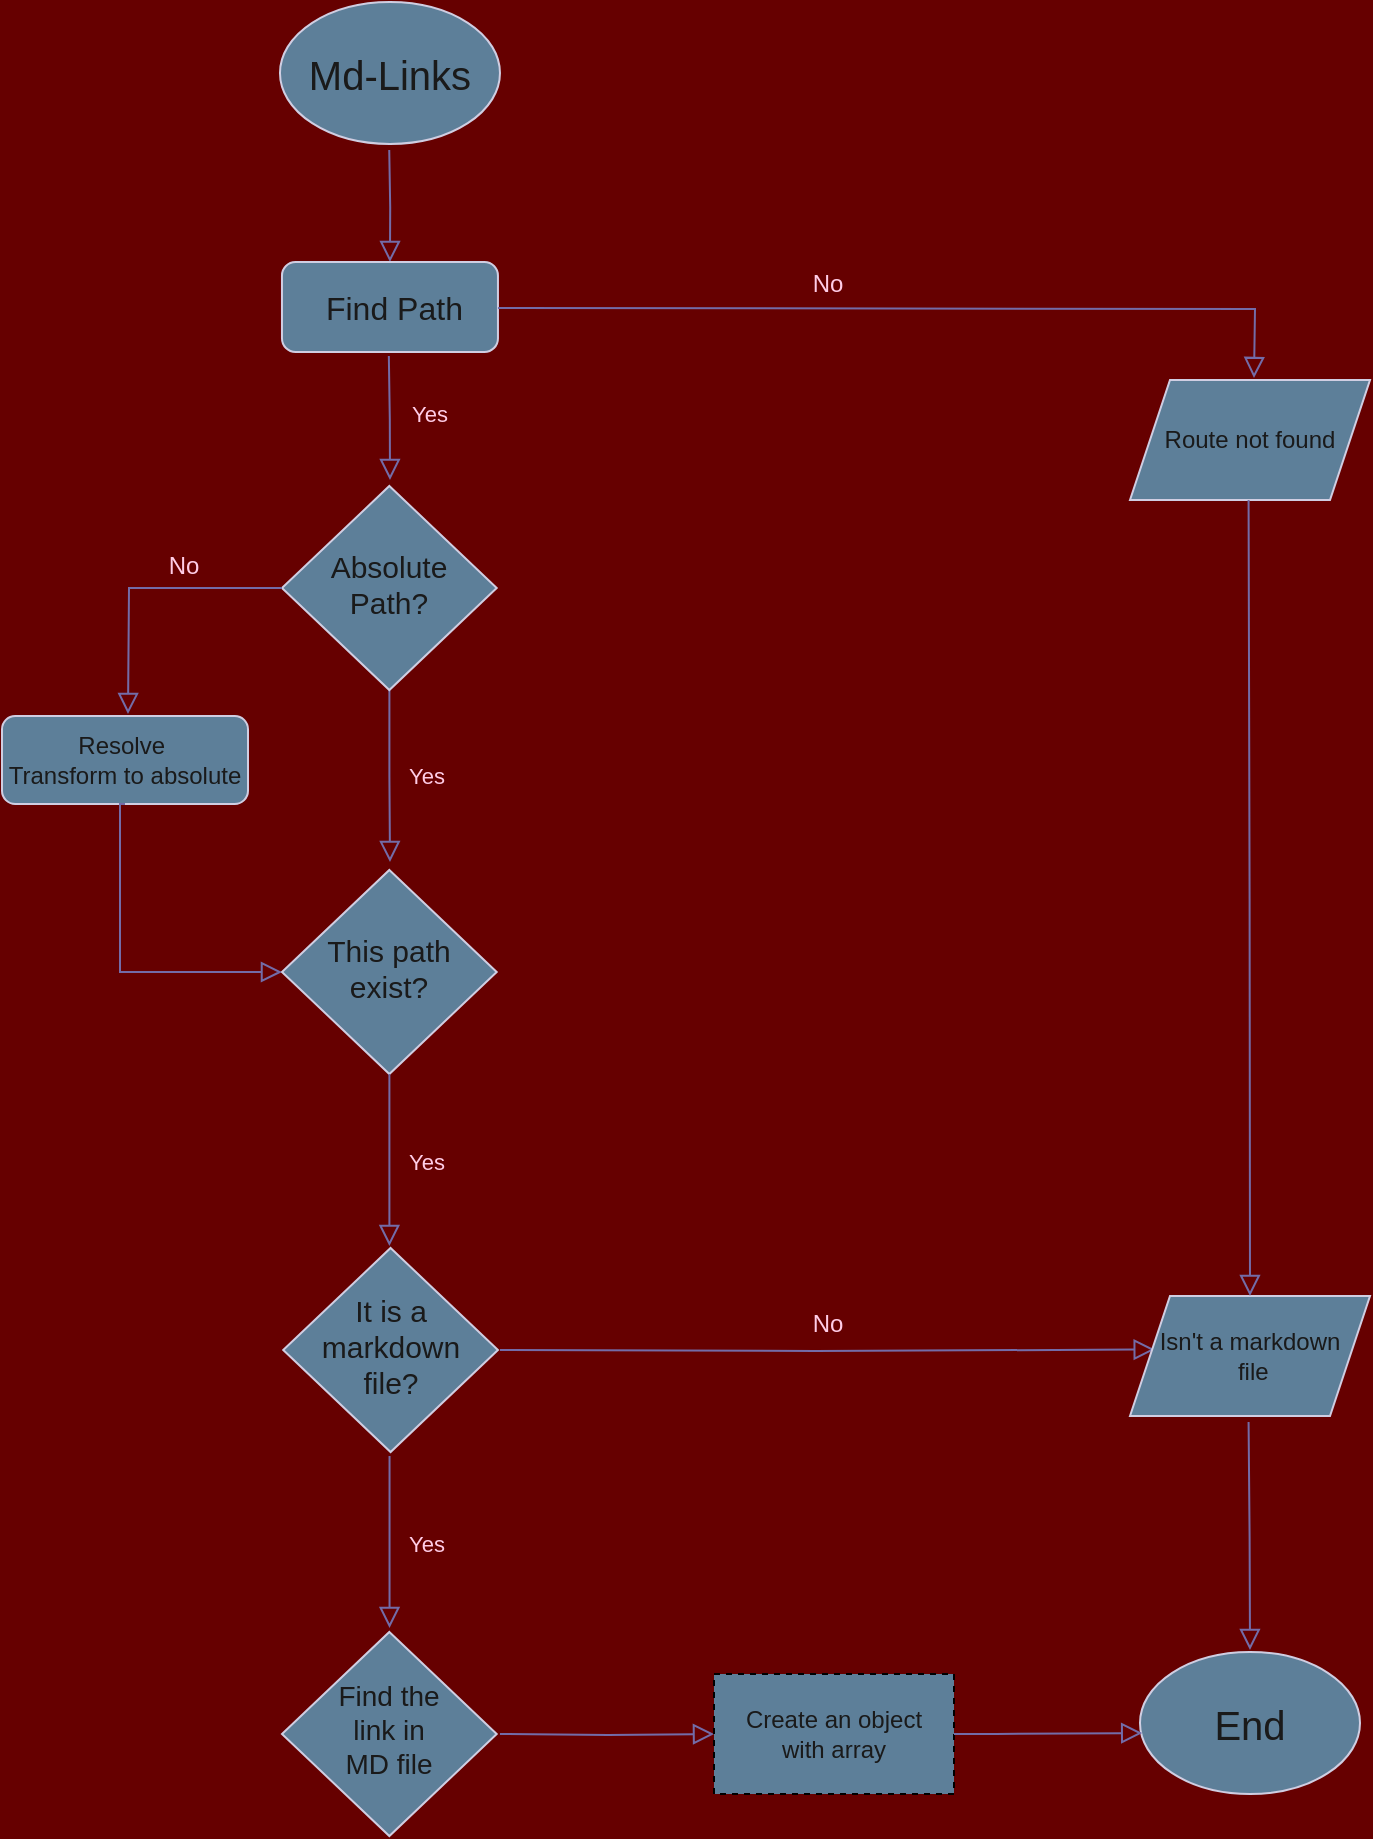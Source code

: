 <mxfile version="22.0.4" type="github">
  <diagram id="C5RBs43oDa-KdzZeNtuy" name="Page-1">
    <mxGraphModel dx="1760" dy="876" grid="0" gridSize="10" guides="1" tooltips="1" connect="1" arrows="1" fold="1" page="1" pageScale="1" pageWidth="827" pageHeight="1169" background="#660000" math="0" shadow="0">
      <root>
        <mxCell id="WIyWlLk6GJQsqaUBKTNV-0" />
        <mxCell id="WIyWlLk6GJQsqaUBKTNV-1" parent="WIyWlLk6GJQsqaUBKTNV-0" />
        <mxCell id="WIyWlLk6GJQsqaUBKTNV-2" value="" style="rounded=0;html=1;jettySize=auto;orthogonalLoop=1;fontSize=11;endArrow=block;endFill=0;endSize=8;strokeWidth=1;shadow=0;labelBackgroundColor=none;edgeStyle=orthogonalEdgeStyle;fontColor=default;strokeColor=#736CA8;entryX=0.5;entryY=0;entryDx=0;entryDy=0;" parent="WIyWlLk6GJQsqaUBKTNV-1" target="0tFp6B8CB-egg3uorCXA-3" edge="1">
          <mxGeometry relative="1" as="geometry">
            <mxPoint x="219.62" y="87" as="sourcePoint" />
            <mxPoint x="220" y="135" as="targetPoint" />
          </mxGeometry>
        </mxCell>
        <mxCell id="WIyWlLk6GJQsqaUBKTNV-8" value="&lt;font color=&quot;#ffcce6&quot;&gt;Yes&lt;/font&gt;" style="rounded=0;html=1;jettySize=auto;orthogonalLoop=1;fontSize=11;endArrow=block;endFill=0;endSize=8;strokeWidth=1;shadow=0;labelBackgroundColor=none;edgeStyle=orthogonalEdgeStyle;fontColor=default;strokeColor=#736CA8;" parent="WIyWlLk6GJQsqaUBKTNV-1" source="WIyWlLk6GJQsqaUBKTNV-10" edge="1">
          <mxGeometry x="0.01" y="18" relative="1" as="geometry">
            <mxPoint as="offset" />
            <mxPoint x="220" y="443" as="targetPoint" />
          </mxGeometry>
        </mxCell>
        <mxCell id="WIyWlLk6GJQsqaUBKTNV-10" value="Absolute Path?" style="rhombus;whiteSpace=wrap;html=1;shadow=0;fontFamily=Helvetica;fontSize=15;align=center;strokeWidth=1;spacing=6;spacingTop=-4;labelBackgroundColor=none;fillColor=#5D7F99;strokeColor=#D0CEE2;fontColor=#1A1A1A;" parent="WIyWlLk6GJQsqaUBKTNV-1" vertex="1">
          <mxGeometry x="165.99" y="255" width="107.37" height="102" as="geometry" />
        </mxCell>
        <mxCell id="0tFp6B8CB-egg3uorCXA-2" value="&lt;font style=&quot;font-size: 20px;&quot;&gt;Md-Links&lt;/font&gt;" style="ellipse;whiteSpace=wrap;html=1;strokeColor=#D0CEE2;fontColor=#1A1A1A;fillColor=#5D7F99;" vertex="1" parent="WIyWlLk6GJQsqaUBKTNV-1">
          <mxGeometry x="164.99" y="13" width="110" height="71" as="geometry" />
        </mxCell>
        <mxCell id="0tFp6B8CB-egg3uorCXA-3" value="&amp;nbsp;Find Path" style="rounded=1;whiteSpace=wrap;html=1;strokeColor=#D0CEE2;fontColor=#1A1A1A;fillColor=#5D7F99;fontSize=16;" vertex="1" parent="WIyWlLk6GJQsqaUBKTNV-1">
          <mxGeometry x="165.99" y="143" width="107.99" height="45" as="geometry" />
        </mxCell>
        <mxCell id="0tFp6B8CB-egg3uorCXA-6" value="" style="rounded=0;html=1;jettySize=auto;orthogonalLoop=1;fontSize=11;endArrow=block;endFill=0;endSize=8;strokeWidth=1;shadow=0;labelBackgroundColor=none;edgeStyle=orthogonalEdgeStyle;fontColor=default;strokeColor=#736CA8;" edge="1" parent="WIyWlLk6GJQsqaUBKTNV-1">
          <mxGeometry relative="1" as="geometry">
            <mxPoint x="219.42" y="190" as="sourcePoint" />
            <mxPoint x="220" y="252" as="targetPoint" />
          </mxGeometry>
        </mxCell>
        <mxCell id="0tFp6B8CB-egg3uorCXA-8" value="" style="rounded=0;html=1;jettySize=auto;orthogonalLoop=1;fontSize=11;endArrow=block;endFill=0;endSize=8;strokeWidth=1;shadow=0;labelBackgroundColor=none;edgeStyle=orthogonalEdgeStyle;fontColor=default;strokeColor=#736CA8;exitX=0;exitY=0.5;exitDx=0;exitDy=0;" edge="1" parent="WIyWlLk6GJQsqaUBKTNV-1" source="WIyWlLk6GJQsqaUBKTNV-10">
          <mxGeometry relative="1" as="geometry">
            <mxPoint x="274.99" y="306" as="sourcePoint" />
            <mxPoint x="89" y="369" as="targetPoint" />
          </mxGeometry>
        </mxCell>
        <mxCell id="0tFp6B8CB-egg3uorCXA-10" value="&lt;font color=&quot;#ffcce6&quot;&gt;No&lt;/font&gt;" style="text;strokeColor=none;align=center;fillColor=none;html=1;verticalAlign=middle;whiteSpace=wrap;rounded=0;fontColor=#1A1A1A;" vertex="1" parent="WIyWlLk6GJQsqaUBKTNV-1">
          <mxGeometry x="97" y="284" width="40" height="21" as="geometry" />
        </mxCell>
        <mxCell id="0tFp6B8CB-egg3uorCXA-13" value="Resolve&amp;nbsp;&lt;br&gt;Transform to absolute" style="rounded=1;whiteSpace=wrap;html=1;strokeColor=#D0CEE2;fontColor=#1A1A1A;fillColor=#5D7F99;" vertex="1" parent="WIyWlLk6GJQsqaUBKTNV-1">
          <mxGeometry x="26.0" y="370" width="123" height="44" as="geometry" />
        </mxCell>
        <mxCell id="0tFp6B8CB-egg3uorCXA-19" value="" style="rounded=0;html=1;jettySize=auto;orthogonalLoop=1;fontSize=11;endArrow=block;endFill=0;endSize=8;strokeWidth=1;shadow=0;labelBackgroundColor=none;edgeStyle=orthogonalEdgeStyle;fontColor=default;strokeColor=#736CA8;exitX=0.5;exitY=1;exitDx=0;exitDy=0;entryX=0;entryY=0.5;entryDx=0;entryDy=0;" edge="1" parent="WIyWlLk6GJQsqaUBKTNV-1" source="0tFp6B8CB-egg3uorCXA-13" target="0tFp6B8CB-egg3uorCXA-20">
          <mxGeometry x="-0.004" y="-22" relative="1" as="geometry">
            <mxPoint as="offset" />
            <mxPoint x="345.63" y="411" as="sourcePoint" />
            <mxPoint x="85" y="507" as="targetPoint" />
            <Array as="points">
              <mxPoint x="85" y="414" />
              <mxPoint x="85" y="498" />
            </Array>
          </mxGeometry>
        </mxCell>
        <mxCell id="0tFp6B8CB-egg3uorCXA-20" value="This path exist?" style="rhombus;whiteSpace=wrap;html=1;shadow=0;fontFamily=Helvetica;fontSize=15;align=center;strokeWidth=1;spacing=6;spacingTop=-4;labelBackgroundColor=none;fillColor=#5D7F99;strokeColor=#D0CEE2;fontColor=#1A1A1A;" vertex="1" parent="WIyWlLk6GJQsqaUBKTNV-1">
          <mxGeometry x="165.99" y="447" width="107.37" height="102" as="geometry" />
        </mxCell>
        <mxCell id="0tFp6B8CB-egg3uorCXA-21" value="&lt;font color=&quot;#ffcce6&quot;&gt;Yes&lt;/font&gt;" style="rounded=0;html=1;jettySize=auto;orthogonalLoop=1;fontSize=11;endArrow=block;endFill=0;endSize=8;strokeWidth=1;shadow=0;labelBackgroundColor=none;edgeStyle=orthogonalEdgeStyle;fontColor=default;strokeColor=#736CA8;" edge="1" parent="WIyWlLk6GJQsqaUBKTNV-1">
          <mxGeometry x="0.01" y="18" relative="1" as="geometry">
            <mxPoint as="offset" />
            <mxPoint x="219.7" y="549" as="sourcePoint" />
            <mxPoint x="219.7" y="635" as="targetPoint" />
          </mxGeometry>
        </mxCell>
        <mxCell id="0tFp6B8CB-egg3uorCXA-22" value="It is a markdown file?" style="rhombus;whiteSpace=wrap;html=1;shadow=0;fontFamily=Helvetica;fontSize=15;align=center;strokeWidth=1;spacing=6;spacingTop=-4;labelBackgroundColor=none;fillColor=#5D7F99;strokeColor=#D0CEE2;fontColor=#1A1A1A;" vertex="1" parent="WIyWlLk6GJQsqaUBKTNV-1">
          <mxGeometry x="166.61" y="636" width="107.37" height="102" as="geometry" />
        </mxCell>
        <mxCell id="0tFp6B8CB-egg3uorCXA-23" value="&lt;font color=&quot;#ffcce6&quot;&gt;Yes&lt;/font&gt;" style="rounded=0;html=1;jettySize=auto;orthogonalLoop=1;fontSize=11;endArrow=block;endFill=0;endSize=8;strokeWidth=1;shadow=0;labelBackgroundColor=none;edgeStyle=orthogonalEdgeStyle;fontColor=default;strokeColor=#736CA8;" edge="1" parent="WIyWlLk6GJQsqaUBKTNV-1">
          <mxGeometry x="0.01" y="18" relative="1" as="geometry">
            <mxPoint as="offset" />
            <mxPoint x="219.77" y="740" as="sourcePoint" />
            <mxPoint x="219.77" y="826" as="targetPoint" />
          </mxGeometry>
        </mxCell>
        <mxCell id="0tFp6B8CB-egg3uorCXA-24" value="Find the &lt;br style=&quot;font-size: 14px;&quot;&gt;link in &lt;br style=&quot;font-size: 14px;&quot;&gt;MD file" style="rhombus;whiteSpace=wrap;html=1;shadow=0;fontFamily=Helvetica;fontSize=14;align=center;strokeWidth=1;spacing=6;spacingTop=-4;labelBackgroundColor=none;fillColor=#5D7F99;strokeColor=#D0CEE2;fontColor=#1A1A1A;" vertex="1" parent="WIyWlLk6GJQsqaUBKTNV-1">
          <mxGeometry x="165.99" y="828" width="107.37" height="102" as="geometry" />
        </mxCell>
        <mxCell id="0tFp6B8CB-egg3uorCXA-25" value="" style="rounded=0;html=1;jettySize=auto;orthogonalLoop=1;fontSize=11;endArrow=block;endFill=0;endSize=8;strokeWidth=1;shadow=0;labelBackgroundColor=none;edgeStyle=orthogonalEdgeStyle;fontColor=default;strokeColor=#736CA8;entryX=0;entryY=0.5;entryDx=0;entryDy=0;" edge="1" parent="WIyWlLk6GJQsqaUBKTNV-1" target="0tFp6B8CB-egg3uorCXA-27">
          <mxGeometry x="-0.386" y="24" relative="1" as="geometry">
            <mxPoint as="offset" />
            <mxPoint x="274.99" y="879" as="sourcePoint" />
            <mxPoint x="339" y="879" as="targetPoint" />
            <Array as="points" />
          </mxGeometry>
        </mxCell>
        <mxCell id="0tFp6B8CB-egg3uorCXA-27" value="Create an object &lt;br&gt;with array" style="rounded=0;whiteSpace=wrap;html=1;strokeColor=#000000;fontColor=#1A1A1A;fillColor=#5D7F99;labelBorderColor=none;dashed=1;" vertex="1" parent="WIyWlLk6GJQsqaUBKTNV-1">
          <mxGeometry x="382" y="849" width="120" height="60" as="geometry" />
        </mxCell>
        <mxCell id="0tFp6B8CB-egg3uorCXA-29" value="&lt;font color=&quot;#ffcce6&quot; style=&quot;font-size: 11px;&quot;&gt;Yes&lt;/font&gt;" style="text;strokeColor=none;align=center;fillColor=none;html=1;verticalAlign=middle;whiteSpace=wrap;rounded=0;fontColor=#1A1A1A;fontSize=11;" vertex="1" parent="WIyWlLk6GJQsqaUBKTNV-1">
          <mxGeometry x="220" y="208" width="40" height="21" as="geometry" />
        </mxCell>
        <mxCell id="0tFp6B8CB-egg3uorCXA-31" value="" style="rounded=0;html=1;jettySize=auto;orthogonalLoop=1;fontSize=11;endArrow=block;endFill=0;endSize=8;strokeWidth=1;shadow=0;labelBackgroundColor=none;edgeStyle=orthogonalEdgeStyle;fontColor=default;strokeColor=#736CA8;" edge="1" parent="WIyWlLk6GJQsqaUBKTNV-1">
          <mxGeometry relative="1" as="geometry">
            <mxPoint x="273.98" y="166" as="sourcePoint" />
            <mxPoint x="652" y="201" as="targetPoint" />
          </mxGeometry>
        </mxCell>
        <mxCell id="0tFp6B8CB-egg3uorCXA-32" value="Route not found" style="shape=parallelogram;perimeter=parallelogramPerimeter;whiteSpace=wrap;html=1;fixedSize=1;strokeColor=#D0CEE2;fontColor=#1A1A1A;fillColor=#5D7F99;" vertex="1" parent="WIyWlLk6GJQsqaUBKTNV-1">
          <mxGeometry x="590" y="202" width="120" height="60" as="geometry" />
        </mxCell>
        <mxCell id="0tFp6B8CB-egg3uorCXA-33" value="" style="rounded=0;html=1;jettySize=auto;orthogonalLoop=1;fontSize=11;endArrow=block;endFill=0;endSize=8;strokeWidth=1;shadow=0;labelBackgroundColor=none;edgeStyle=orthogonalEdgeStyle;fontColor=default;strokeColor=#736CA8;entryX=0.103;entryY=0.446;entryDx=0;entryDy=0;entryPerimeter=0;" edge="1" parent="WIyWlLk6GJQsqaUBKTNV-1" target="0tFp6B8CB-egg3uorCXA-34">
          <mxGeometry relative="1" as="geometry">
            <mxPoint x="274.99" y="687" as="sourcePoint" />
            <mxPoint x="570" y="707" as="targetPoint" />
          </mxGeometry>
        </mxCell>
        <mxCell id="0tFp6B8CB-egg3uorCXA-34" value="Isn&#39;t a markdown&lt;br&gt;&amp;nbsp;file" style="shape=parallelogram;perimeter=parallelogramPerimeter;whiteSpace=wrap;html=1;fixedSize=1;strokeColor=#D0CEE2;fontColor=#1A1A1A;fillColor=#5D7F99;" vertex="1" parent="WIyWlLk6GJQsqaUBKTNV-1">
          <mxGeometry x="590" y="660" width="120" height="60" as="geometry" />
        </mxCell>
        <mxCell id="0tFp6B8CB-egg3uorCXA-35" value="&lt;span style=&quot;font-size: 20px;&quot;&gt;End&lt;/span&gt;" style="ellipse;whiteSpace=wrap;html=1;strokeColor=#D0CEE2;fontColor=#1A1A1A;fillColor=#5D7F99;" vertex="1" parent="WIyWlLk6GJQsqaUBKTNV-1">
          <mxGeometry x="595" y="838" width="110" height="71" as="geometry" />
        </mxCell>
        <mxCell id="0tFp6B8CB-egg3uorCXA-36" value="" style="rounded=0;html=1;jettySize=auto;orthogonalLoop=1;fontSize=11;endArrow=block;endFill=0;endSize=8;strokeWidth=1;shadow=0;labelBackgroundColor=none;edgeStyle=orthogonalEdgeStyle;fontColor=default;strokeColor=#736CA8;entryX=0.5;entryY=0;entryDx=0;entryDy=0;" edge="1" parent="WIyWlLk6GJQsqaUBKTNV-1" target="0tFp6B8CB-egg3uorCXA-34">
          <mxGeometry relative="1" as="geometry">
            <mxPoint x="649.29" y="262" as="sourcePoint" />
            <mxPoint x="649.67" y="318" as="targetPoint" />
          </mxGeometry>
        </mxCell>
        <mxCell id="0tFp6B8CB-egg3uorCXA-37" value="" style="rounded=0;html=1;jettySize=auto;orthogonalLoop=1;fontSize=11;endArrow=block;endFill=0;endSize=8;strokeWidth=1;shadow=0;labelBackgroundColor=none;edgeStyle=orthogonalEdgeStyle;fontColor=default;strokeColor=#736CA8;" edge="1" parent="WIyWlLk6GJQsqaUBKTNV-1">
          <mxGeometry relative="1" as="geometry">
            <mxPoint x="649.29" y="723" as="sourcePoint" />
            <mxPoint x="650" y="837" as="targetPoint" />
          </mxGeometry>
        </mxCell>
        <mxCell id="0tFp6B8CB-egg3uorCXA-38" value="" style="rounded=0;html=1;jettySize=auto;orthogonalLoop=1;fontSize=11;endArrow=block;endFill=0;endSize=8;strokeWidth=1;shadow=0;labelBackgroundColor=none;edgeStyle=orthogonalEdgeStyle;fontColor=default;strokeColor=#736CA8;entryX=0.01;entryY=0.598;entryDx=0;entryDy=0;entryPerimeter=0;" edge="1" parent="WIyWlLk6GJQsqaUBKTNV-1">
          <mxGeometry x="-0.386" y="24" relative="1" as="geometry">
            <mxPoint as="offset" />
            <mxPoint x="502" y="879" as="sourcePoint" />
            <mxPoint x="596.1" y="878.528" as="targetPoint" />
            <Array as="points">
              <mxPoint x="523" y="879.07" />
            </Array>
          </mxGeometry>
        </mxCell>
        <mxCell id="0tFp6B8CB-egg3uorCXA-39" value="&lt;font color=&quot;#ffcce6&quot;&gt;No&lt;/font&gt;" style="text;strokeColor=none;align=center;fillColor=none;html=1;verticalAlign=middle;whiteSpace=wrap;rounded=0;fontColor=#1A1A1A;" vertex="1" parent="WIyWlLk6GJQsqaUBKTNV-1">
          <mxGeometry x="419" y="143" width="40" height="21" as="geometry" />
        </mxCell>
        <mxCell id="0tFp6B8CB-egg3uorCXA-41" value="&lt;font color=&quot;#ffcce6&quot;&gt;No&lt;/font&gt;" style="text;strokeColor=none;align=center;fillColor=none;html=1;verticalAlign=middle;whiteSpace=wrap;rounded=0;fontColor=#1A1A1A;" vertex="1" parent="WIyWlLk6GJQsqaUBKTNV-1">
          <mxGeometry x="419" y="663" width="40" height="21" as="geometry" />
        </mxCell>
      </root>
    </mxGraphModel>
  </diagram>
</mxfile>
